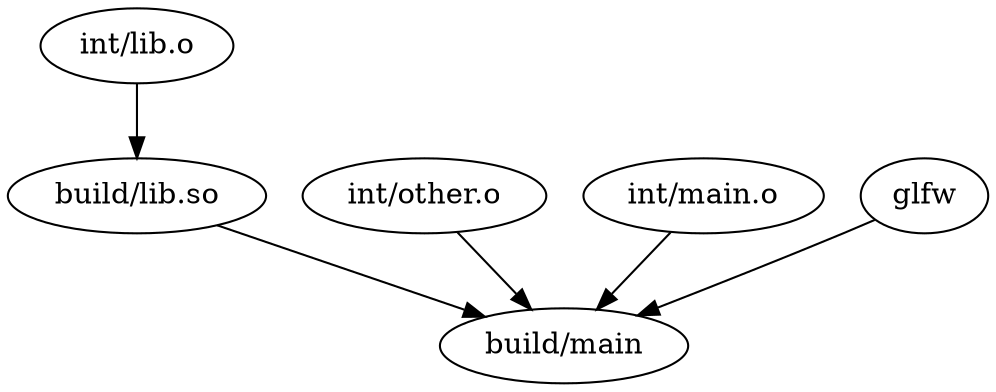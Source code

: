 digraph DependencyTree {
    "build/main"[]
    "build/lib.so"[]
    "int/lib.o"[]
    "int/other.o"[]
    "int/main.o"[]
    "glfw"

    "int/main.o" -> "build/main"[]
    "int/other.o" -> "build/main"[]
    "build/lib.so" -> "build/main"[]
    "glfw" -> "build/main"
    "int/lib.o" -> "build/lib.so"[]
}
